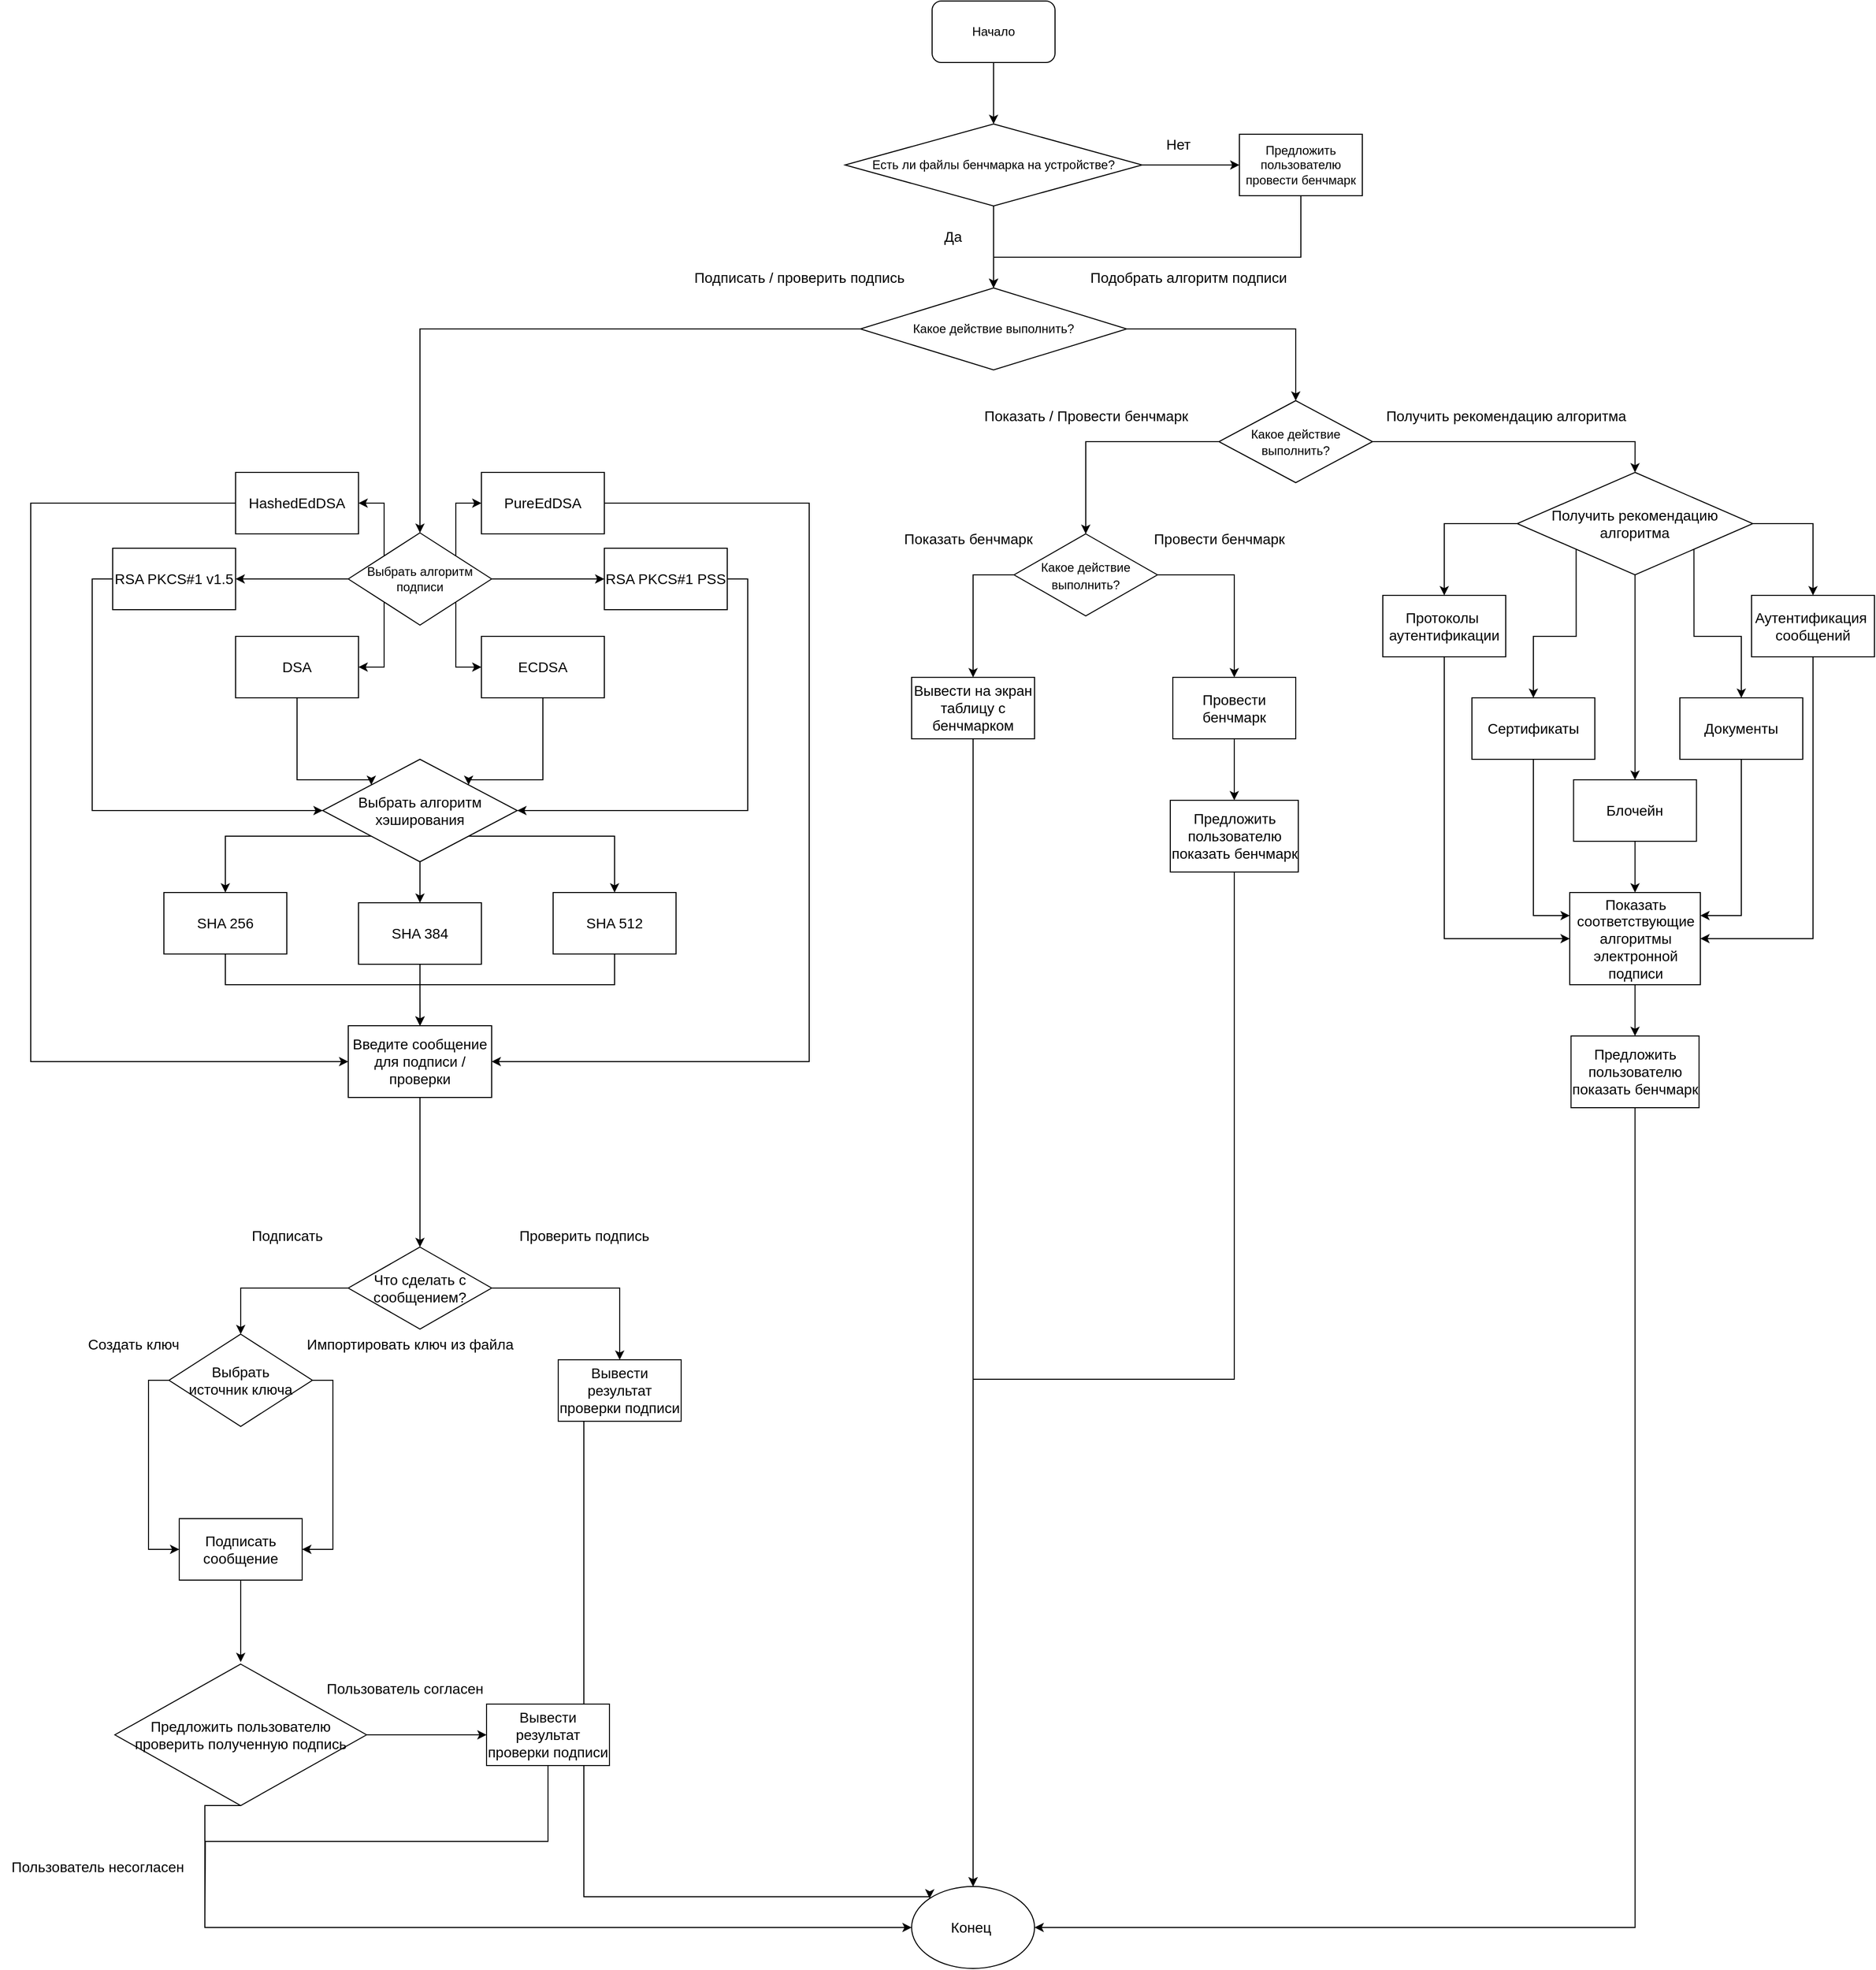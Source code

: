 <mxfile version="20.7.4" type="device"><diagram id="C5RBs43oDa-KdzZeNtuy" name="Page-1"><mxGraphModel dx="3292" dy="1325" grid="1" gridSize="10" guides="1" tooltips="1" connect="1" arrows="1" fold="1" page="1" pageScale="1" pageWidth="827" pageHeight="1169" math="0" shadow="0"><root><mxCell id="WIyWlLk6GJQsqaUBKTNV-0"/><mxCell id="WIyWlLk6GJQsqaUBKTNV-1" parent="WIyWlLk6GJQsqaUBKTNV-0"/><mxCell id="DeZfsraSxHDILjJpKsey-3" style="edgeStyle=orthogonalEdgeStyle;rounded=0;orthogonalLoop=1;jettySize=auto;html=1;" edge="1" parent="WIyWlLk6GJQsqaUBKTNV-1" source="DeZfsraSxHDILjJpKsey-1"><mxGeometry x="1" y="20" relative="1" as="geometry"><mxPoint x="390" y="230" as="targetPoint"/><mxPoint x="-20" y="20" as="offset"/></mxGeometry></mxCell><mxCell id="DeZfsraSxHDILjJpKsey-1" value="Начало" style="rounded=1;whiteSpace=wrap;html=1;" vertex="1" parent="WIyWlLk6GJQsqaUBKTNV-1"><mxGeometry x="330" y="110" width="120" height="60" as="geometry"/></mxCell><mxCell id="DeZfsraSxHDILjJpKsey-5" style="edgeStyle=orthogonalEdgeStyle;rounded=0;orthogonalLoop=1;jettySize=auto;html=1;entryX=0;entryY=0.5;entryDx=0;entryDy=0;" edge="1" parent="WIyWlLk6GJQsqaUBKTNV-1" source="DeZfsraSxHDILjJpKsey-2" target="DeZfsraSxHDILjJpKsey-4"><mxGeometry relative="1" as="geometry"/></mxCell><mxCell id="DeZfsraSxHDILjJpKsey-10" style="edgeStyle=orthogonalEdgeStyle;rounded=0;orthogonalLoop=1;jettySize=auto;html=1;exitX=0.5;exitY=1;exitDx=0;exitDy=0;" edge="1" parent="WIyWlLk6GJQsqaUBKTNV-1" source="DeZfsraSxHDILjJpKsey-2" target="DeZfsraSxHDILjJpKsey-9"><mxGeometry relative="1" as="geometry"/></mxCell><mxCell id="DeZfsraSxHDILjJpKsey-2" value="Есть ли файлы бенчмарка на устройстве?" style="rhombus;whiteSpace=wrap;html=1;" vertex="1" parent="WIyWlLk6GJQsqaUBKTNV-1"><mxGeometry x="245" y="230" width="290" height="80" as="geometry"/></mxCell><mxCell id="DeZfsraSxHDILjJpKsey-18" style="edgeStyle=orthogonalEdgeStyle;rounded=0;orthogonalLoop=1;jettySize=auto;html=1;exitX=0.5;exitY=1;exitDx=0;exitDy=0;fontSize=14;" edge="1" parent="WIyWlLk6GJQsqaUBKTNV-1" source="DeZfsraSxHDILjJpKsey-4" target="DeZfsraSxHDILjJpKsey-9"><mxGeometry relative="1" as="geometry"><Array as="points"><mxPoint x="690" y="360"/><mxPoint x="390" y="360"/></Array></mxGeometry></mxCell><mxCell id="DeZfsraSxHDILjJpKsey-4" value="Предложить пользователю провести бенчмарк" style="rounded=0;whiteSpace=wrap;html=1;" vertex="1" parent="WIyWlLk6GJQsqaUBKTNV-1"><mxGeometry x="630" y="240" width="120" height="60" as="geometry"/></mxCell><mxCell id="DeZfsraSxHDILjJpKsey-6" value="&lt;font style=&quot;font-size: 14px;&quot;&gt;Нет&lt;/font&gt;" style="text;html=1;align=center;verticalAlign=middle;resizable=0;points=[];autosize=1;strokeColor=none;fillColor=none;" vertex="1" parent="WIyWlLk6GJQsqaUBKTNV-1"><mxGeometry x="545" y="235" width="50" height="30" as="geometry"/></mxCell><mxCell id="DeZfsraSxHDILjJpKsey-7" value="&lt;font style=&quot;font-size: 14px;&quot;&gt;Да&lt;/font&gt;" style="text;html=1;align=center;verticalAlign=middle;resizable=0;points=[];autosize=1;strokeColor=none;fillColor=none;" vertex="1" parent="WIyWlLk6GJQsqaUBKTNV-1"><mxGeometry x="330" y="325" width="40" height="30" as="geometry"/></mxCell><mxCell id="DeZfsraSxHDILjJpKsey-16" style="edgeStyle=orthogonalEdgeStyle;rounded=0;orthogonalLoop=1;jettySize=auto;html=1;exitX=1;exitY=0.5;exitDx=0;exitDy=0;entryX=0.5;entryY=0;entryDx=0;entryDy=0;fontSize=13;" edge="1" parent="WIyWlLk6GJQsqaUBKTNV-1" source="DeZfsraSxHDILjJpKsey-9" target="DeZfsraSxHDILjJpKsey-15"><mxGeometry relative="1" as="geometry"/></mxCell><mxCell id="DeZfsraSxHDILjJpKsey-92" style="edgeStyle=orthogonalEdgeStyle;rounded=0;orthogonalLoop=1;jettySize=auto;html=1;exitX=0;exitY=0.5;exitDx=0;exitDy=0;fontSize=14;" edge="1" parent="WIyWlLk6GJQsqaUBKTNV-1" source="DeZfsraSxHDILjJpKsey-9" target="DeZfsraSxHDILjJpKsey-12"><mxGeometry relative="1" as="geometry"/></mxCell><mxCell id="DeZfsraSxHDILjJpKsey-9" value="Какое действие выполнить?" style="rhombus;whiteSpace=wrap;html=1;" vertex="1" parent="WIyWlLk6GJQsqaUBKTNV-1"><mxGeometry x="260" y="390" width="260" height="80" as="geometry"/></mxCell><mxCell id="DeZfsraSxHDILjJpKsey-75" style="edgeStyle=orthogonalEdgeStyle;rounded=0;orthogonalLoop=1;jettySize=auto;html=1;exitX=1;exitY=1;exitDx=0;exitDy=0;entryX=0;entryY=0.5;entryDx=0;entryDy=0;fontSize=14;" edge="1" parent="WIyWlLk6GJQsqaUBKTNV-1" source="DeZfsraSxHDILjJpKsey-12" target="DeZfsraSxHDILjJpKsey-64"><mxGeometry relative="1" as="geometry"/></mxCell><mxCell id="DeZfsraSxHDILjJpKsey-76" style="edgeStyle=orthogonalEdgeStyle;rounded=0;orthogonalLoop=1;jettySize=auto;html=1;exitX=0;exitY=1;exitDx=0;exitDy=0;entryX=1;entryY=0.5;entryDx=0;entryDy=0;fontSize=14;" edge="1" parent="WIyWlLk6GJQsqaUBKTNV-1" source="DeZfsraSxHDILjJpKsey-12" target="DeZfsraSxHDILjJpKsey-63"><mxGeometry relative="1" as="geometry"/></mxCell><mxCell id="DeZfsraSxHDILjJpKsey-77" style="edgeStyle=orthogonalEdgeStyle;rounded=0;orthogonalLoop=1;jettySize=auto;html=1;exitX=0;exitY=0.5;exitDx=0;exitDy=0;entryX=1;entryY=0.5;entryDx=0;entryDy=0;fontSize=14;" edge="1" parent="WIyWlLk6GJQsqaUBKTNV-1" source="DeZfsraSxHDILjJpKsey-12" target="DeZfsraSxHDILjJpKsey-61"><mxGeometry relative="1" as="geometry"/></mxCell><mxCell id="DeZfsraSxHDILjJpKsey-78" style="edgeStyle=orthogonalEdgeStyle;rounded=0;orthogonalLoop=1;jettySize=auto;html=1;exitX=1;exitY=0.5;exitDx=0;exitDy=0;fontSize=14;" edge="1" parent="WIyWlLk6GJQsqaUBKTNV-1" source="DeZfsraSxHDILjJpKsey-12" target="DeZfsraSxHDILjJpKsey-62"><mxGeometry relative="1" as="geometry"/></mxCell><mxCell id="DeZfsraSxHDILjJpKsey-79" style="edgeStyle=orthogonalEdgeStyle;rounded=0;orthogonalLoop=1;jettySize=auto;html=1;exitX=0;exitY=0;exitDx=0;exitDy=0;entryX=1;entryY=0.5;entryDx=0;entryDy=0;fontSize=14;" edge="1" parent="WIyWlLk6GJQsqaUBKTNV-1" source="DeZfsraSxHDILjJpKsey-12" target="DeZfsraSxHDILjJpKsey-59"><mxGeometry relative="1" as="geometry"/></mxCell><mxCell id="DeZfsraSxHDILjJpKsey-80" style="edgeStyle=orthogonalEdgeStyle;rounded=0;orthogonalLoop=1;jettySize=auto;html=1;exitX=1;exitY=0;exitDx=0;exitDy=0;entryX=0;entryY=0.5;entryDx=0;entryDy=0;fontSize=14;" edge="1" parent="WIyWlLk6GJQsqaUBKTNV-1" source="DeZfsraSxHDILjJpKsey-12" target="DeZfsraSxHDILjJpKsey-60"><mxGeometry relative="1" as="geometry"/></mxCell><mxCell id="DeZfsraSxHDILjJpKsey-12" value="Выбрать алгоритм&lt;br&gt;подписи" style="rhombus;whiteSpace=wrap;html=1;" vertex="1" parent="WIyWlLk6GJQsqaUBKTNV-1"><mxGeometry x="-240" y="629" width="140" height="90" as="geometry"/></mxCell><mxCell id="DeZfsraSxHDILjJpKsey-14" value="&lt;font style=&quot;font-size: 14px;&quot;&gt;Подписать / проверить подпись&lt;/font&gt;" style="text;html=1;align=center;verticalAlign=middle;resizable=0;points=[];autosize=1;strokeColor=none;fillColor=none;" vertex="1" parent="WIyWlLk6GJQsqaUBKTNV-1"><mxGeometry x="85" y="365" width="230" height="30" as="geometry"/></mxCell><mxCell id="DeZfsraSxHDILjJpKsey-20" style="edgeStyle=orthogonalEdgeStyle;rounded=0;orthogonalLoop=1;jettySize=auto;html=1;exitX=0;exitY=0.5;exitDx=0;exitDy=0;entryX=0.5;entryY=0;entryDx=0;entryDy=0;fontSize=14;" edge="1" parent="WIyWlLk6GJQsqaUBKTNV-1" source="DeZfsraSxHDILjJpKsey-15" target="DeZfsraSxHDILjJpKsey-19"><mxGeometry relative="1" as="geometry"/></mxCell><mxCell id="DeZfsraSxHDILjJpKsey-35" style="edgeStyle=orthogonalEdgeStyle;rounded=0;orthogonalLoop=1;jettySize=auto;html=1;exitX=1;exitY=0.5;exitDx=0;exitDy=0;entryX=0.5;entryY=0;entryDx=0;entryDy=0;fontSize=14;" edge="1" parent="WIyWlLk6GJQsqaUBKTNV-1" source="DeZfsraSxHDILjJpKsey-15" target="DeZfsraSxHDILjJpKsey-34"><mxGeometry relative="1" as="geometry"/></mxCell><mxCell id="DeZfsraSxHDILjJpKsey-15" value="&lt;span style=&quot;font-size: 12px;&quot;&gt;Какое действие выполнить?&lt;/span&gt;" style="rhombus;whiteSpace=wrap;html=1;fontSize=13;" vertex="1" parent="WIyWlLk6GJQsqaUBKTNV-1"><mxGeometry x="610" y="500" width="150" height="80" as="geometry"/></mxCell><mxCell id="DeZfsraSxHDILjJpKsey-17" value="&lt;font style=&quot;font-size: 14px;&quot;&gt;Подобрать алгоритм подписи&lt;/font&gt;" style="text;html=1;align=center;verticalAlign=middle;resizable=0;points=[];autosize=1;strokeColor=none;fillColor=none;fontSize=13;" vertex="1" parent="WIyWlLk6GJQsqaUBKTNV-1"><mxGeometry x="470" y="365" width="220" height="30" as="geometry"/></mxCell><mxCell id="DeZfsraSxHDILjJpKsey-24" style="edgeStyle=orthogonalEdgeStyle;rounded=0;orthogonalLoop=1;jettySize=auto;html=1;exitX=0;exitY=0.5;exitDx=0;exitDy=0;fontSize=14;" edge="1" parent="WIyWlLk6GJQsqaUBKTNV-1" source="DeZfsraSxHDILjJpKsey-19" target="DeZfsraSxHDILjJpKsey-23"><mxGeometry relative="1" as="geometry"/></mxCell><mxCell id="DeZfsraSxHDILjJpKsey-26" style="edgeStyle=orthogonalEdgeStyle;rounded=0;orthogonalLoop=1;jettySize=auto;html=1;exitX=1;exitY=0.5;exitDx=0;exitDy=0;entryX=0.5;entryY=0;entryDx=0;entryDy=0;fontSize=14;" edge="1" parent="WIyWlLk6GJQsqaUBKTNV-1" source="DeZfsraSxHDILjJpKsey-19" target="DeZfsraSxHDILjJpKsey-25"><mxGeometry relative="1" as="geometry"/></mxCell><mxCell id="DeZfsraSxHDILjJpKsey-19" value="&lt;span style=&quot;font-size: 12px;&quot;&gt;Какое действие выполнить?&lt;/span&gt;" style="rhombus;whiteSpace=wrap;html=1;fontSize=14;" vertex="1" parent="WIyWlLk6GJQsqaUBKTNV-1"><mxGeometry x="410" y="630" width="140" height="80" as="geometry"/></mxCell><mxCell id="DeZfsraSxHDILjJpKsey-21" value="Показать / Провести бенчмарк" style="text;html=1;align=center;verticalAlign=middle;resizable=0;points=[];autosize=1;strokeColor=none;fillColor=none;fontSize=14;" vertex="1" parent="WIyWlLk6GJQsqaUBKTNV-1"><mxGeometry x="370" y="500" width="220" height="30" as="geometry"/></mxCell><mxCell id="DeZfsraSxHDILjJpKsey-30" style="edgeStyle=orthogonalEdgeStyle;rounded=0;orthogonalLoop=1;jettySize=auto;html=1;exitX=0.5;exitY=1;exitDx=0;exitDy=0;fontSize=14;" edge="1" parent="WIyWlLk6GJQsqaUBKTNV-1" source="DeZfsraSxHDILjJpKsey-23" target="DeZfsraSxHDILjJpKsey-29"><mxGeometry relative="1" as="geometry"/></mxCell><mxCell id="DeZfsraSxHDILjJpKsey-23" value="Вывести на экран таблицу с бенчмарком" style="rounded=0;whiteSpace=wrap;html=1;fontSize=14;" vertex="1" parent="WIyWlLk6GJQsqaUBKTNV-1"><mxGeometry x="310" y="770" width="120" height="60" as="geometry"/></mxCell><mxCell id="DeZfsraSxHDILjJpKsey-32" style="edgeStyle=orthogonalEdgeStyle;rounded=0;orthogonalLoop=1;jettySize=auto;html=1;exitX=0.5;exitY=1;exitDx=0;exitDy=0;fontSize=14;" edge="1" parent="WIyWlLk6GJQsqaUBKTNV-1" source="DeZfsraSxHDILjJpKsey-25" target="DeZfsraSxHDILjJpKsey-31"><mxGeometry relative="1" as="geometry"/></mxCell><mxCell id="DeZfsraSxHDILjJpKsey-25" value="Провести бенчмарк" style="rounded=0;whiteSpace=wrap;html=1;fontSize=14;" vertex="1" parent="WIyWlLk6GJQsqaUBKTNV-1"><mxGeometry x="565" y="770" width="120" height="60" as="geometry"/></mxCell><mxCell id="DeZfsraSxHDILjJpKsey-27" value="Показать бенчмарк" style="text;html=1;align=center;verticalAlign=middle;resizable=0;points=[];autosize=1;strokeColor=none;fillColor=none;fontSize=14;" vertex="1" parent="WIyWlLk6GJQsqaUBKTNV-1"><mxGeometry x="290" y="620" width="150" height="30" as="geometry"/></mxCell><mxCell id="DeZfsraSxHDILjJpKsey-28" value="Провести бенчмарк" style="text;html=1;align=center;verticalAlign=middle;resizable=0;points=[];autosize=1;strokeColor=none;fillColor=none;fontSize=14;" vertex="1" parent="WIyWlLk6GJQsqaUBKTNV-1"><mxGeometry x="535" y="620" width="150" height="30" as="geometry"/></mxCell><mxCell id="DeZfsraSxHDILjJpKsey-29" value="Конец&amp;nbsp;" style="ellipse;whiteSpace=wrap;html=1;fontSize=14;" vertex="1" parent="WIyWlLk6GJQsqaUBKTNV-1"><mxGeometry x="310" y="1950" width="120" height="80" as="geometry"/></mxCell><mxCell id="DeZfsraSxHDILjJpKsey-33" style="edgeStyle=orthogonalEdgeStyle;rounded=0;orthogonalLoop=1;jettySize=auto;html=1;exitX=0.5;exitY=1;exitDx=0;exitDy=0;entryX=0.5;entryY=0;entryDx=0;entryDy=0;fontSize=14;" edge="1" parent="WIyWlLk6GJQsqaUBKTNV-1" source="DeZfsraSxHDILjJpKsey-31" target="DeZfsraSxHDILjJpKsey-29"><mxGeometry relative="1" as="geometry"/></mxCell><mxCell id="DeZfsraSxHDILjJpKsey-31" value="Предложить пользователю показать бенчмарк" style="rounded=0;whiteSpace=wrap;html=1;fontSize=14;" vertex="1" parent="WIyWlLk6GJQsqaUBKTNV-1"><mxGeometry x="562.5" y="890" width="125" height="70" as="geometry"/></mxCell><mxCell id="DeZfsraSxHDILjJpKsey-37" style="edgeStyle=orthogonalEdgeStyle;rounded=0;orthogonalLoop=1;jettySize=auto;html=1;exitX=0;exitY=0.5;exitDx=0;exitDy=0;fontSize=14;" edge="1" parent="WIyWlLk6GJQsqaUBKTNV-1" source="DeZfsraSxHDILjJpKsey-34" target="DeZfsraSxHDILjJpKsey-36"><mxGeometry relative="1" as="geometry"/></mxCell><mxCell id="DeZfsraSxHDILjJpKsey-39" style="edgeStyle=orthogonalEdgeStyle;rounded=0;orthogonalLoop=1;jettySize=auto;html=1;exitX=0;exitY=1;exitDx=0;exitDy=0;entryX=0.5;entryY=0;entryDx=0;entryDy=0;fontSize=14;" edge="1" parent="WIyWlLk6GJQsqaUBKTNV-1" source="DeZfsraSxHDILjJpKsey-34" target="DeZfsraSxHDILjJpKsey-38"><mxGeometry relative="1" as="geometry"/></mxCell><mxCell id="DeZfsraSxHDILjJpKsey-40" style="edgeStyle=orthogonalEdgeStyle;rounded=0;orthogonalLoop=1;jettySize=auto;html=1;exitX=0.5;exitY=1;exitDx=0;exitDy=0;fontSize=14;entryX=0.5;entryY=0;entryDx=0;entryDy=0;" edge="1" parent="WIyWlLk6GJQsqaUBKTNV-1" source="DeZfsraSxHDILjJpKsey-34" target="DeZfsraSxHDILjJpKsey-41"><mxGeometry relative="1" as="geometry"><mxPoint x="1015" y="830" as="targetPoint"/></mxGeometry></mxCell><mxCell id="DeZfsraSxHDILjJpKsey-43" style="edgeStyle=orthogonalEdgeStyle;rounded=0;orthogonalLoop=1;jettySize=auto;html=1;exitX=1;exitY=1;exitDx=0;exitDy=0;entryX=0.5;entryY=0;entryDx=0;entryDy=0;fontSize=14;" edge="1" parent="WIyWlLk6GJQsqaUBKTNV-1" source="DeZfsraSxHDILjJpKsey-34" target="DeZfsraSxHDILjJpKsey-42"><mxGeometry relative="1" as="geometry"/></mxCell><mxCell id="DeZfsraSxHDILjJpKsey-45" style="edgeStyle=orthogonalEdgeStyle;rounded=0;orthogonalLoop=1;jettySize=auto;html=1;exitX=1;exitY=0.5;exitDx=0;exitDy=0;entryX=0.5;entryY=0;entryDx=0;entryDy=0;fontSize=14;" edge="1" parent="WIyWlLk6GJQsqaUBKTNV-1" source="DeZfsraSxHDILjJpKsey-34" target="DeZfsraSxHDILjJpKsey-44"><mxGeometry relative="1" as="geometry"/></mxCell><mxCell id="DeZfsraSxHDILjJpKsey-34" value="Получить рекомендацию алгоритма" style="rhombus;whiteSpace=wrap;html=1;fontSize=14;" vertex="1" parent="WIyWlLk6GJQsqaUBKTNV-1"><mxGeometry x="901.25" y="570" width="230" height="100" as="geometry"/></mxCell><mxCell id="DeZfsraSxHDILjJpKsey-58" style="edgeStyle=orthogonalEdgeStyle;rounded=0;orthogonalLoop=1;jettySize=auto;html=1;exitX=0.5;exitY=1;exitDx=0;exitDy=0;entryX=0;entryY=0.5;entryDx=0;entryDy=0;fontSize=14;" edge="1" parent="WIyWlLk6GJQsqaUBKTNV-1" source="DeZfsraSxHDILjJpKsey-36" target="DeZfsraSxHDILjJpKsey-46"><mxGeometry relative="1" as="geometry"/></mxCell><mxCell id="DeZfsraSxHDILjJpKsey-36" value="Протоколы&amp;nbsp;&lt;br&gt;аутентификации" style="rounded=0;whiteSpace=wrap;html=1;fontSize=14;" vertex="1" parent="WIyWlLk6GJQsqaUBKTNV-1"><mxGeometry x="770" y="690" width="120" height="60" as="geometry"/></mxCell><mxCell id="DeZfsraSxHDILjJpKsey-57" style="edgeStyle=orthogonalEdgeStyle;rounded=0;orthogonalLoop=1;jettySize=auto;html=1;exitX=0.5;exitY=1;exitDx=0;exitDy=0;entryX=0;entryY=0.25;entryDx=0;entryDy=0;fontSize=14;" edge="1" parent="WIyWlLk6GJQsqaUBKTNV-1" source="DeZfsraSxHDILjJpKsey-38" target="DeZfsraSxHDILjJpKsey-46"><mxGeometry relative="1" as="geometry"/></mxCell><mxCell id="DeZfsraSxHDILjJpKsey-38" value="Сертификаты" style="rounded=0;whiteSpace=wrap;html=1;fontSize=14;" vertex="1" parent="WIyWlLk6GJQsqaUBKTNV-1"><mxGeometry x="857" y="790" width="120" height="60" as="geometry"/></mxCell><mxCell id="DeZfsraSxHDILjJpKsey-47" style="edgeStyle=orthogonalEdgeStyle;rounded=0;orthogonalLoop=1;jettySize=auto;html=1;exitX=0.5;exitY=1;exitDx=0;exitDy=0;entryX=0.5;entryY=0;entryDx=0;entryDy=0;fontSize=14;" edge="1" parent="WIyWlLk6GJQsqaUBKTNV-1" source="DeZfsraSxHDILjJpKsey-41" target="DeZfsraSxHDILjJpKsey-46"><mxGeometry relative="1" as="geometry"/></mxCell><mxCell id="DeZfsraSxHDILjJpKsey-41" value="Блочейн" style="rounded=0;whiteSpace=wrap;html=1;fontSize=14;" vertex="1" parent="WIyWlLk6GJQsqaUBKTNV-1"><mxGeometry x="956.25" y="870" width="120" height="60" as="geometry"/></mxCell><mxCell id="DeZfsraSxHDILjJpKsey-49" style="edgeStyle=orthogonalEdgeStyle;rounded=0;orthogonalLoop=1;jettySize=auto;html=1;exitX=0.5;exitY=1;exitDx=0;exitDy=0;entryX=1;entryY=0.25;entryDx=0;entryDy=0;fontSize=14;" edge="1" parent="WIyWlLk6GJQsqaUBKTNV-1" source="DeZfsraSxHDILjJpKsey-42" target="DeZfsraSxHDILjJpKsey-46"><mxGeometry relative="1" as="geometry"/></mxCell><mxCell id="DeZfsraSxHDILjJpKsey-42" value="Документы" style="rounded=0;whiteSpace=wrap;html=1;fontSize=14;" vertex="1" parent="WIyWlLk6GJQsqaUBKTNV-1"><mxGeometry x="1060" y="790" width="120" height="60" as="geometry"/></mxCell><mxCell id="DeZfsraSxHDILjJpKsey-51" style="edgeStyle=orthogonalEdgeStyle;rounded=0;orthogonalLoop=1;jettySize=auto;html=1;exitX=0.5;exitY=1;exitDx=0;exitDy=0;entryX=1;entryY=0.5;entryDx=0;entryDy=0;fontSize=14;" edge="1" parent="WIyWlLk6GJQsqaUBKTNV-1" source="DeZfsraSxHDILjJpKsey-44" target="DeZfsraSxHDILjJpKsey-46"><mxGeometry relative="1" as="geometry"/></mxCell><mxCell id="DeZfsraSxHDILjJpKsey-44" value="Аутентификация&amp;nbsp;&lt;br&gt;сообщений" style="rounded=0;whiteSpace=wrap;html=1;fontSize=14;" vertex="1" parent="WIyWlLk6GJQsqaUBKTNV-1"><mxGeometry x="1130" y="690" width="120" height="60" as="geometry"/></mxCell><mxCell id="DeZfsraSxHDILjJpKsey-55" style="edgeStyle=orthogonalEdgeStyle;rounded=0;orthogonalLoop=1;jettySize=auto;html=1;exitX=0.5;exitY=1;exitDx=0;exitDy=0;entryX=0.5;entryY=0;entryDx=0;entryDy=0;fontSize=14;" edge="1" parent="WIyWlLk6GJQsqaUBKTNV-1" source="DeZfsraSxHDILjJpKsey-46" target="DeZfsraSxHDILjJpKsey-54"><mxGeometry relative="1" as="geometry"/></mxCell><mxCell id="DeZfsraSxHDILjJpKsey-46" value="Показать соответствующие алгоритмы электронной подписи" style="rounded=0;whiteSpace=wrap;html=1;fontSize=14;" vertex="1" parent="WIyWlLk6GJQsqaUBKTNV-1"><mxGeometry x="952.5" y="980" width="127.5" height="90" as="geometry"/></mxCell><mxCell id="DeZfsraSxHDILjJpKsey-56" style="edgeStyle=orthogonalEdgeStyle;rounded=0;orthogonalLoop=1;jettySize=auto;html=1;exitX=0.5;exitY=1;exitDx=0;exitDy=0;entryX=1;entryY=0.5;entryDx=0;entryDy=0;fontSize=14;" edge="1" parent="WIyWlLk6GJQsqaUBKTNV-1" source="DeZfsraSxHDILjJpKsey-54" target="DeZfsraSxHDILjJpKsey-29"><mxGeometry relative="1" as="geometry"/></mxCell><mxCell id="DeZfsraSxHDILjJpKsey-54" value="Предложить пользователю показать бенчмарк" style="rounded=0;whiteSpace=wrap;html=1;fontSize=14;" vertex="1" parent="WIyWlLk6GJQsqaUBKTNV-1"><mxGeometry x="953.75" y="1120" width="125" height="70" as="geometry"/></mxCell><mxCell id="DeZfsraSxHDILjJpKsey-82" style="edgeStyle=orthogonalEdgeStyle;rounded=0;orthogonalLoop=1;jettySize=auto;html=1;exitX=0;exitY=0.5;exitDx=0;exitDy=0;entryX=0;entryY=0.5;entryDx=0;entryDy=0;fontSize=14;" edge="1" parent="WIyWlLk6GJQsqaUBKTNV-1" source="DeZfsraSxHDILjJpKsey-59" target="DeZfsraSxHDILjJpKsey-81"><mxGeometry relative="1" as="geometry"><Array as="points"><mxPoint x="-550" y="600"/><mxPoint x="-550" y="1145"/></Array></mxGeometry></mxCell><mxCell id="DeZfsraSxHDILjJpKsey-59" value="HashedEdDSA" style="rounded=0;whiteSpace=wrap;html=1;fontSize=14;" vertex="1" parent="WIyWlLk6GJQsqaUBKTNV-1"><mxGeometry x="-350" y="570" width="120" height="60" as="geometry"/></mxCell><mxCell id="DeZfsraSxHDILjJpKsey-83" style="edgeStyle=orthogonalEdgeStyle;rounded=0;orthogonalLoop=1;jettySize=auto;html=1;exitX=1;exitY=0.5;exitDx=0;exitDy=0;entryX=1;entryY=0.5;entryDx=0;entryDy=0;fontSize=14;" edge="1" parent="WIyWlLk6GJQsqaUBKTNV-1" source="DeZfsraSxHDILjJpKsey-60" target="DeZfsraSxHDILjJpKsey-81"><mxGeometry relative="1" as="geometry"><Array as="points"><mxPoint x="210" y="600"/><mxPoint x="210" y="1145"/></Array></mxGeometry></mxCell><mxCell id="DeZfsraSxHDILjJpKsey-60" value="PureEdDSA" style="rounded=0;whiteSpace=wrap;html=1;fontSize=14;" vertex="1" parent="WIyWlLk6GJQsqaUBKTNV-1"><mxGeometry x="-110" y="570" width="120" height="60" as="geometry"/></mxCell><mxCell id="DeZfsraSxHDILjJpKsey-71" style="edgeStyle=orthogonalEdgeStyle;rounded=0;orthogonalLoop=1;jettySize=auto;html=1;exitX=0;exitY=0.5;exitDx=0;exitDy=0;entryX=0;entryY=0.5;entryDx=0;entryDy=0;fontSize=14;" edge="1" parent="WIyWlLk6GJQsqaUBKTNV-1" source="DeZfsraSxHDILjJpKsey-61" target="DeZfsraSxHDILjJpKsey-65"><mxGeometry relative="1" as="geometry"/></mxCell><mxCell id="DeZfsraSxHDILjJpKsey-61" value="RSA PKCS#1 v1.5" style="rounded=0;whiteSpace=wrap;html=1;fontSize=14;" vertex="1" parent="WIyWlLk6GJQsqaUBKTNV-1"><mxGeometry x="-470" y="644" width="120" height="60" as="geometry"/></mxCell><mxCell id="DeZfsraSxHDILjJpKsey-70" style="edgeStyle=orthogonalEdgeStyle;rounded=0;orthogonalLoop=1;jettySize=auto;html=1;exitX=1;exitY=0.5;exitDx=0;exitDy=0;entryX=1;entryY=0.5;entryDx=0;entryDy=0;fontSize=14;" edge="1" parent="WIyWlLk6GJQsqaUBKTNV-1" source="DeZfsraSxHDILjJpKsey-62" target="DeZfsraSxHDILjJpKsey-65"><mxGeometry relative="1" as="geometry"/></mxCell><mxCell id="DeZfsraSxHDILjJpKsey-62" value="RSA PKCS#1 PSS" style="rounded=0;whiteSpace=wrap;html=1;fontSize=14;" vertex="1" parent="WIyWlLk6GJQsqaUBKTNV-1"><mxGeometry x="10" y="644" width="120" height="60" as="geometry"/></mxCell><mxCell id="DeZfsraSxHDILjJpKsey-72" style="edgeStyle=orthogonalEdgeStyle;rounded=0;orthogonalLoop=1;jettySize=auto;html=1;exitX=0.5;exitY=1;exitDx=0;exitDy=0;entryX=0;entryY=0;entryDx=0;entryDy=0;fontSize=14;" edge="1" parent="WIyWlLk6GJQsqaUBKTNV-1" source="DeZfsraSxHDILjJpKsey-63" target="DeZfsraSxHDILjJpKsey-65"><mxGeometry relative="1" as="geometry"><Array as="points"><mxPoint x="-290" y="870"/><mxPoint x="-218" y="870"/></Array></mxGeometry></mxCell><mxCell id="DeZfsraSxHDILjJpKsey-63" value="DSA" style="rounded=0;whiteSpace=wrap;html=1;fontSize=14;" vertex="1" parent="WIyWlLk6GJQsqaUBKTNV-1"><mxGeometry x="-350" y="730" width="120" height="60" as="geometry"/></mxCell><mxCell id="DeZfsraSxHDILjJpKsey-73" style="edgeStyle=orthogonalEdgeStyle;rounded=0;orthogonalLoop=1;jettySize=auto;html=1;exitX=0.5;exitY=1;exitDx=0;exitDy=0;entryX=1;entryY=0;entryDx=0;entryDy=0;fontSize=14;" edge="1" parent="WIyWlLk6GJQsqaUBKTNV-1" source="DeZfsraSxHDILjJpKsey-64" target="DeZfsraSxHDILjJpKsey-65"><mxGeometry relative="1" as="geometry"><Array as="points"><mxPoint x="-50" y="870"/><mxPoint x="-122" y="870"/></Array></mxGeometry></mxCell><mxCell id="DeZfsraSxHDILjJpKsey-64" value="ECDSA" style="rounded=0;whiteSpace=wrap;html=1;fontSize=14;" vertex="1" parent="WIyWlLk6GJQsqaUBKTNV-1"><mxGeometry x="-110" y="730" width="120" height="60" as="geometry"/></mxCell><mxCell id="DeZfsraSxHDILjJpKsey-118" style="edgeStyle=orthogonalEdgeStyle;rounded=0;orthogonalLoop=1;jettySize=auto;html=1;exitX=0;exitY=1;exitDx=0;exitDy=0;fontSize=14;endArrow=classic;endFill=1;" edge="1" parent="WIyWlLk6GJQsqaUBKTNV-1" source="DeZfsraSxHDILjJpKsey-65" target="DeZfsraSxHDILjJpKsey-115"><mxGeometry relative="1" as="geometry"/></mxCell><mxCell id="DeZfsraSxHDILjJpKsey-119" style="edgeStyle=orthogonalEdgeStyle;rounded=0;orthogonalLoop=1;jettySize=auto;html=1;exitX=1;exitY=1;exitDx=0;exitDy=0;entryX=0.5;entryY=0;entryDx=0;entryDy=0;fontSize=14;endArrow=classic;endFill=1;" edge="1" parent="WIyWlLk6GJQsqaUBKTNV-1" source="DeZfsraSxHDILjJpKsey-65" target="DeZfsraSxHDILjJpKsey-116"><mxGeometry relative="1" as="geometry"/></mxCell><mxCell id="DeZfsraSxHDILjJpKsey-120" style="edgeStyle=orthogonalEdgeStyle;rounded=0;orthogonalLoop=1;jettySize=auto;html=1;exitX=0.5;exitY=1;exitDx=0;exitDy=0;entryX=0.5;entryY=0;entryDx=0;entryDy=0;fontSize=14;endArrow=classic;endFill=1;" edge="1" parent="WIyWlLk6GJQsqaUBKTNV-1" source="DeZfsraSxHDILjJpKsey-65" target="DeZfsraSxHDILjJpKsey-117"><mxGeometry relative="1" as="geometry"/></mxCell><mxCell id="DeZfsraSxHDILjJpKsey-65" value="Выбрать алгоритм хэширования" style="rhombus;whiteSpace=wrap;html=1;fontSize=14;" vertex="1" parent="WIyWlLk6GJQsqaUBKTNV-1"><mxGeometry x="-265" y="850" width="190" height="100" as="geometry"/></mxCell><mxCell id="DeZfsraSxHDILjJpKsey-125" style="edgeStyle=orthogonalEdgeStyle;rounded=0;orthogonalLoop=1;jettySize=auto;html=1;exitX=0.5;exitY=1;exitDx=0;exitDy=0;entryX=0.5;entryY=0;entryDx=0;entryDy=0;fontSize=14;endArrow=classic;endFill=1;" edge="1" parent="WIyWlLk6GJQsqaUBKTNV-1" source="DeZfsraSxHDILjJpKsey-81" target="DeZfsraSxHDILjJpKsey-86"><mxGeometry relative="1" as="geometry"/></mxCell><mxCell id="DeZfsraSxHDILjJpKsey-81" value="Введите сообщение для подписи / проверки" style="rounded=0;whiteSpace=wrap;html=1;fontSize=14;" vertex="1" parent="WIyWlLk6GJQsqaUBKTNV-1"><mxGeometry x="-240" y="1110" width="140" height="70" as="geometry"/></mxCell><mxCell id="DeZfsraSxHDILjJpKsey-89" style="edgeStyle=orthogonalEdgeStyle;rounded=0;orthogonalLoop=1;jettySize=auto;html=1;exitX=1;exitY=0.5;exitDx=0;exitDy=0;fontSize=14;" edge="1" parent="WIyWlLk6GJQsqaUBKTNV-1" source="DeZfsraSxHDILjJpKsey-86" target="DeZfsraSxHDILjJpKsey-88"><mxGeometry relative="1" as="geometry"/></mxCell><mxCell id="DeZfsraSxHDILjJpKsey-95" style="edgeStyle=orthogonalEdgeStyle;rounded=0;orthogonalLoop=1;jettySize=auto;html=1;exitX=0;exitY=0.5;exitDx=0;exitDy=0;fontSize=14;" edge="1" parent="WIyWlLk6GJQsqaUBKTNV-1" source="DeZfsraSxHDILjJpKsey-86" target="DeZfsraSxHDILjJpKsey-94"><mxGeometry relative="1" as="geometry"/></mxCell><mxCell id="DeZfsraSxHDILjJpKsey-86" value="Что сделать с сообщением?" style="rhombus;whiteSpace=wrap;html=1;fontSize=14;" vertex="1" parent="WIyWlLk6GJQsqaUBKTNV-1"><mxGeometry x="-240" y="1326" width="140" height="80" as="geometry"/></mxCell><mxCell id="DeZfsraSxHDILjJpKsey-106" style="edgeStyle=orthogonalEdgeStyle;rounded=0;orthogonalLoop=1;jettySize=auto;html=1;exitX=0.5;exitY=1;exitDx=0;exitDy=0;entryX=0;entryY=0;entryDx=0;entryDy=0;fontSize=14;" edge="1" parent="WIyWlLk6GJQsqaUBKTNV-1" source="DeZfsraSxHDILjJpKsey-88" target="DeZfsraSxHDILjJpKsey-29"><mxGeometry relative="1" as="geometry"><Array as="points"><mxPoint x="-10" y="1960"/><mxPoint x="328" y="1960"/></Array></mxGeometry></mxCell><mxCell id="DeZfsraSxHDILjJpKsey-88" value="Вывести результат проверки подписи" style="rounded=0;whiteSpace=wrap;html=1;fontSize=14;" vertex="1" parent="WIyWlLk6GJQsqaUBKTNV-1"><mxGeometry x="-35" y="1436" width="120" height="60" as="geometry"/></mxCell><mxCell id="DeZfsraSxHDILjJpKsey-93" value="Проверить подпись" style="text;html=1;align=center;verticalAlign=middle;resizable=0;points=[];autosize=1;strokeColor=none;fillColor=none;fontSize=14;" vertex="1" parent="WIyWlLk6GJQsqaUBKTNV-1"><mxGeometry x="-85" y="1300" width="150" height="30" as="geometry"/></mxCell><mxCell id="DeZfsraSxHDILjJpKsey-98" style="edgeStyle=orthogonalEdgeStyle;rounded=0;orthogonalLoop=1;jettySize=auto;html=1;exitX=0;exitY=0.5;exitDx=0;exitDy=0;entryX=0;entryY=0.5;entryDx=0;entryDy=0;fontSize=14;" edge="1" parent="WIyWlLk6GJQsqaUBKTNV-1" source="DeZfsraSxHDILjJpKsey-94" target="DeZfsraSxHDILjJpKsey-97"><mxGeometry relative="1" as="geometry"/></mxCell><mxCell id="DeZfsraSxHDILjJpKsey-99" style="edgeStyle=orthogonalEdgeStyle;rounded=0;orthogonalLoop=1;jettySize=auto;html=1;exitX=1;exitY=0.5;exitDx=0;exitDy=0;entryX=1;entryY=0.5;entryDx=0;entryDy=0;fontSize=14;" edge="1" parent="WIyWlLk6GJQsqaUBKTNV-1" source="DeZfsraSxHDILjJpKsey-94" target="DeZfsraSxHDILjJpKsey-97"><mxGeometry relative="1" as="geometry"/></mxCell><mxCell id="DeZfsraSxHDILjJpKsey-94" value="Выбрать &lt;br&gt;источник ключа" style="rhombus;whiteSpace=wrap;html=1;fontSize=14;" vertex="1" parent="WIyWlLk6GJQsqaUBKTNV-1"><mxGeometry x="-415" y="1411" width="140" height="90" as="geometry"/></mxCell><mxCell id="DeZfsraSxHDILjJpKsey-96" value="Подписать" style="text;html=1;align=center;verticalAlign=middle;resizable=0;points=[];autosize=1;strokeColor=none;fillColor=none;fontSize=14;" vertex="1" parent="WIyWlLk6GJQsqaUBKTNV-1"><mxGeometry x="-345" y="1300" width="90" height="30" as="geometry"/></mxCell><mxCell id="DeZfsraSxHDILjJpKsey-103" style="edgeStyle=orthogonalEdgeStyle;rounded=0;orthogonalLoop=1;jettySize=auto;html=1;exitX=0.5;exitY=1;exitDx=0;exitDy=0;fontSize=14;" edge="1" parent="WIyWlLk6GJQsqaUBKTNV-1" source="DeZfsraSxHDILjJpKsey-97"><mxGeometry relative="1" as="geometry"><mxPoint x="-345" y="1731" as="targetPoint"/></mxGeometry></mxCell><mxCell id="DeZfsraSxHDILjJpKsey-97" value="Подписать сообщение" style="rounded=0;whiteSpace=wrap;html=1;fontSize=14;" vertex="1" parent="WIyWlLk6GJQsqaUBKTNV-1"><mxGeometry x="-405" y="1591" width="120" height="60" as="geometry"/></mxCell><mxCell id="DeZfsraSxHDILjJpKsey-100" value="Создать ключ" style="text;html=1;align=center;verticalAlign=middle;resizable=0;points=[];autosize=1;strokeColor=none;fillColor=none;fontSize=14;" vertex="1" parent="WIyWlLk6GJQsqaUBKTNV-1"><mxGeometry x="-505" y="1406" width="110" height="30" as="geometry"/></mxCell><mxCell id="DeZfsraSxHDILjJpKsey-101" value="Импортировать ключ из файла" style="text;html=1;align=center;verticalAlign=middle;resizable=0;points=[];autosize=1;strokeColor=none;fillColor=none;fontSize=14;" vertex="1" parent="WIyWlLk6GJQsqaUBKTNV-1"><mxGeometry x="-295" y="1406" width="230" height="30" as="geometry"/></mxCell><mxCell id="DeZfsraSxHDILjJpKsey-108" style="edgeStyle=orthogonalEdgeStyle;rounded=0;orthogonalLoop=1;jettySize=auto;html=1;exitX=1;exitY=0.5;exitDx=0;exitDy=0;entryX=0;entryY=0.5;entryDx=0;entryDy=0;fontSize=14;" edge="1" parent="WIyWlLk6GJQsqaUBKTNV-1" source="DeZfsraSxHDILjJpKsey-104" target="DeZfsraSxHDILjJpKsey-107"><mxGeometry relative="1" as="geometry"/></mxCell><mxCell id="DeZfsraSxHDILjJpKsey-110" style="edgeStyle=orthogonalEdgeStyle;rounded=0;orthogonalLoop=1;jettySize=auto;html=1;exitX=0.5;exitY=1;exitDx=0;exitDy=0;fontSize=14;" edge="1" parent="WIyWlLk6GJQsqaUBKTNV-1" source="DeZfsraSxHDILjJpKsey-104"><mxGeometry relative="1" as="geometry"><mxPoint x="310" y="1990" as="targetPoint"/><Array as="points"><mxPoint x="-380" y="1990"/></Array></mxGeometry></mxCell><mxCell id="DeZfsraSxHDILjJpKsey-104" value="Предложить пользователю проверить полученную подпись" style="rhombus;whiteSpace=wrap;html=1;fontSize=14;" vertex="1" parent="WIyWlLk6GJQsqaUBKTNV-1"><mxGeometry x="-467.87" y="1733" width="245.75" height="138" as="geometry"/></mxCell><mxCell id="DeZfsraSxHDILjJpKsey-111" style="edgeStyle=orthogonalEdgeStyle;rounded=0;orthogonalLoop=1;jettySize=auto;html=1;exitX=0.5;exitY=1;exitDx=0;exitDy=0;fontSize=14;endArrow=none;endFill=0;" edge="1" parent="WIyWlLk6GJQsqaUBKTNV-1" source="DeZfsraSxHDILjJpKsey-107"><mxGeometry relative="1" as="geometry"><mxPoint x="-380" y="1980" as="targetPoint"/></mxGeometry></mxCell><mxCell id="DeZfsraSxHDILjJpKsey-107" value="Вывести результат проверки подписи" style="rounded=0;whiteSpace=wrap;html=1;fontSize=14;" vertex="1" parent="WIyWlLk6GJQsqaUBKTNV-1"><mxGeometry x="-105" y="1772" width="120" height="60" as="geometry"/></mxCell><mxCell id="DeZfsraSxHDILjJpKsey-112" value="Получить рекомендацию алгоритма" style="text;html=1;align=center;verticalAlign=middle;resizable=0;points=[];autosize=1;strokeColor=none;fillColor=none;fontSize=14;" vertex="1" parent="WIyWlLk6GJQsqaUBKTNV-1"><mxGeometry x="760" y="500" width="260" height="30" as="geometry"/></mxCell><mxCell id="DeZfsraSxHDILjJpKsey-113" value="Пользователь согласен" style="text;html=1;align=center;verticalAlign=middle;resizable=0;points=[];autosize=1;strokeColor=none;fillColor=none;fontSize=14;" vertex="1" parent="WIyWlLk6GJQsqaUBKTNV-1"><mxGeometry x="-275" y="1742" width="180" height="30" as="geometry"/></mxCell><mxCell id="DeZfsraSxHDILjJpKsey-114" value="Пользователь несогласен" style="text;html=1;align=center;verticalAlign=middle;resizable=0;points=[];autosize=1;strokeColor=none;fillColor=none;fontSize=14;" vertex="1" parent="WIyWlLk6GJQsqaUBKTNV-1"><mxGeometry x="-580" y="1916" width="190" height="30" as="geometry"/></mxCell><mxCell id="DeZfsraSxHDILjJpKsey-124" style="edgeStyle=orthogonalEdgeStyle;rounded=0;orthogonalLoop=1;jettySize=auto;html=1;exitX=0.5;exitY=1;exitDx=0;exitDy=0;entryX=0.5;entryY=0;entryDx=0;entryDy=0;fontSize=14;endArrow=classic;endFill=1;" edge="1" parent="WIyWlLk6GJQsqaUBKTNV-1" source="DeZfsraSxHDILjJpKsey-115" target="DeZfsraSxHDILjJpKsey-81"><mxGeometry relative="1" as="geometry"><Array as="points"><mxPoint x="-360" y="1070"/><mxPoint x="-170" y="1070"/></Array></mxGeometry></mxCell><mxCell id="DeZfsraSxHDILjJpKsey-115" value="SHA 256" style="rounded=0;whiteSpace=wrap;html=1;fontSize=14;" vertex="1" parent="WIyWlLk6GJQsqaUBKTNV-1"><mxGeometry x="-420" y="980" width="120" height="60" as="geometry"/></mxCell><mxCell id="DeZfsraSxHDILjJpKsey-122" style="edgeStyle=orthogonalEdgeStyle;rounded=0;orthogonalLoop=1;jettySize=auto;html=1;exitX=0.5;exitY=1;exitDx=0;exitDy=0;fontSize=14;endArrow=classic;endFill=1;" edge="1" parent="WIyWlLk6GJQsqaUBKTNV-1" source="DeZfsraSxHDILjJpKsey-116"><mxGeometry relative="1" as="geometry"><mxPoint x="-170" y="1110" as="targetPoint"/><Array as="points"><mxPoint x="20" y="1070"/><mxPoint x="-170" y="1070"/></Array></mxGeometry></mxCell><mxCell id="DeZfsraSxHDILjJpKsey-116" value="SHA 512" style="rounded=0;whiteSpace=wrap;html=1;fontSize=14;" vertex="1" parent="WIyWlLk6GJQsqaUBKTNV-1"><mxGeometry x="-40" y="980" width="120" height="60" as="geometry"/></mxCell><mxCell id="DeZfsraSxHDILjJpKsey-123" style="edgeStyle=orthogonalEdgeStyle;rounded=0;orthogonalLoop=1;jettySize=auto;html=1;exitX=0.5;exitY=1;exitDx=0;exitDy=0;fontSize=14;endArrow=classic;endFill=1;" edge="1" parent="WIyWlLk6GJQsqaUBKTNV-1" source="DeZfsraSxHDILjJpKsey-117"><mxGeometry relative="1" as="geometry"><mxPoint x="-169.842" y="1110" as="targetPoint"/></mxGeometry></mxCell><mxCell id="DeZfsraSxHDILjJpKsey-117" value="SHA 384" style="rounded=0;whiteSpace=wrap;html=1;fontSize=14;" vertex="1" parent="WIyWlLk6GJQsqaUBKTNV-1"><mxGeometry x="-230" y="990" width="120" height="60" as="geometry"/></mxCell></root></mxGraphModel></diagram></mxfile>